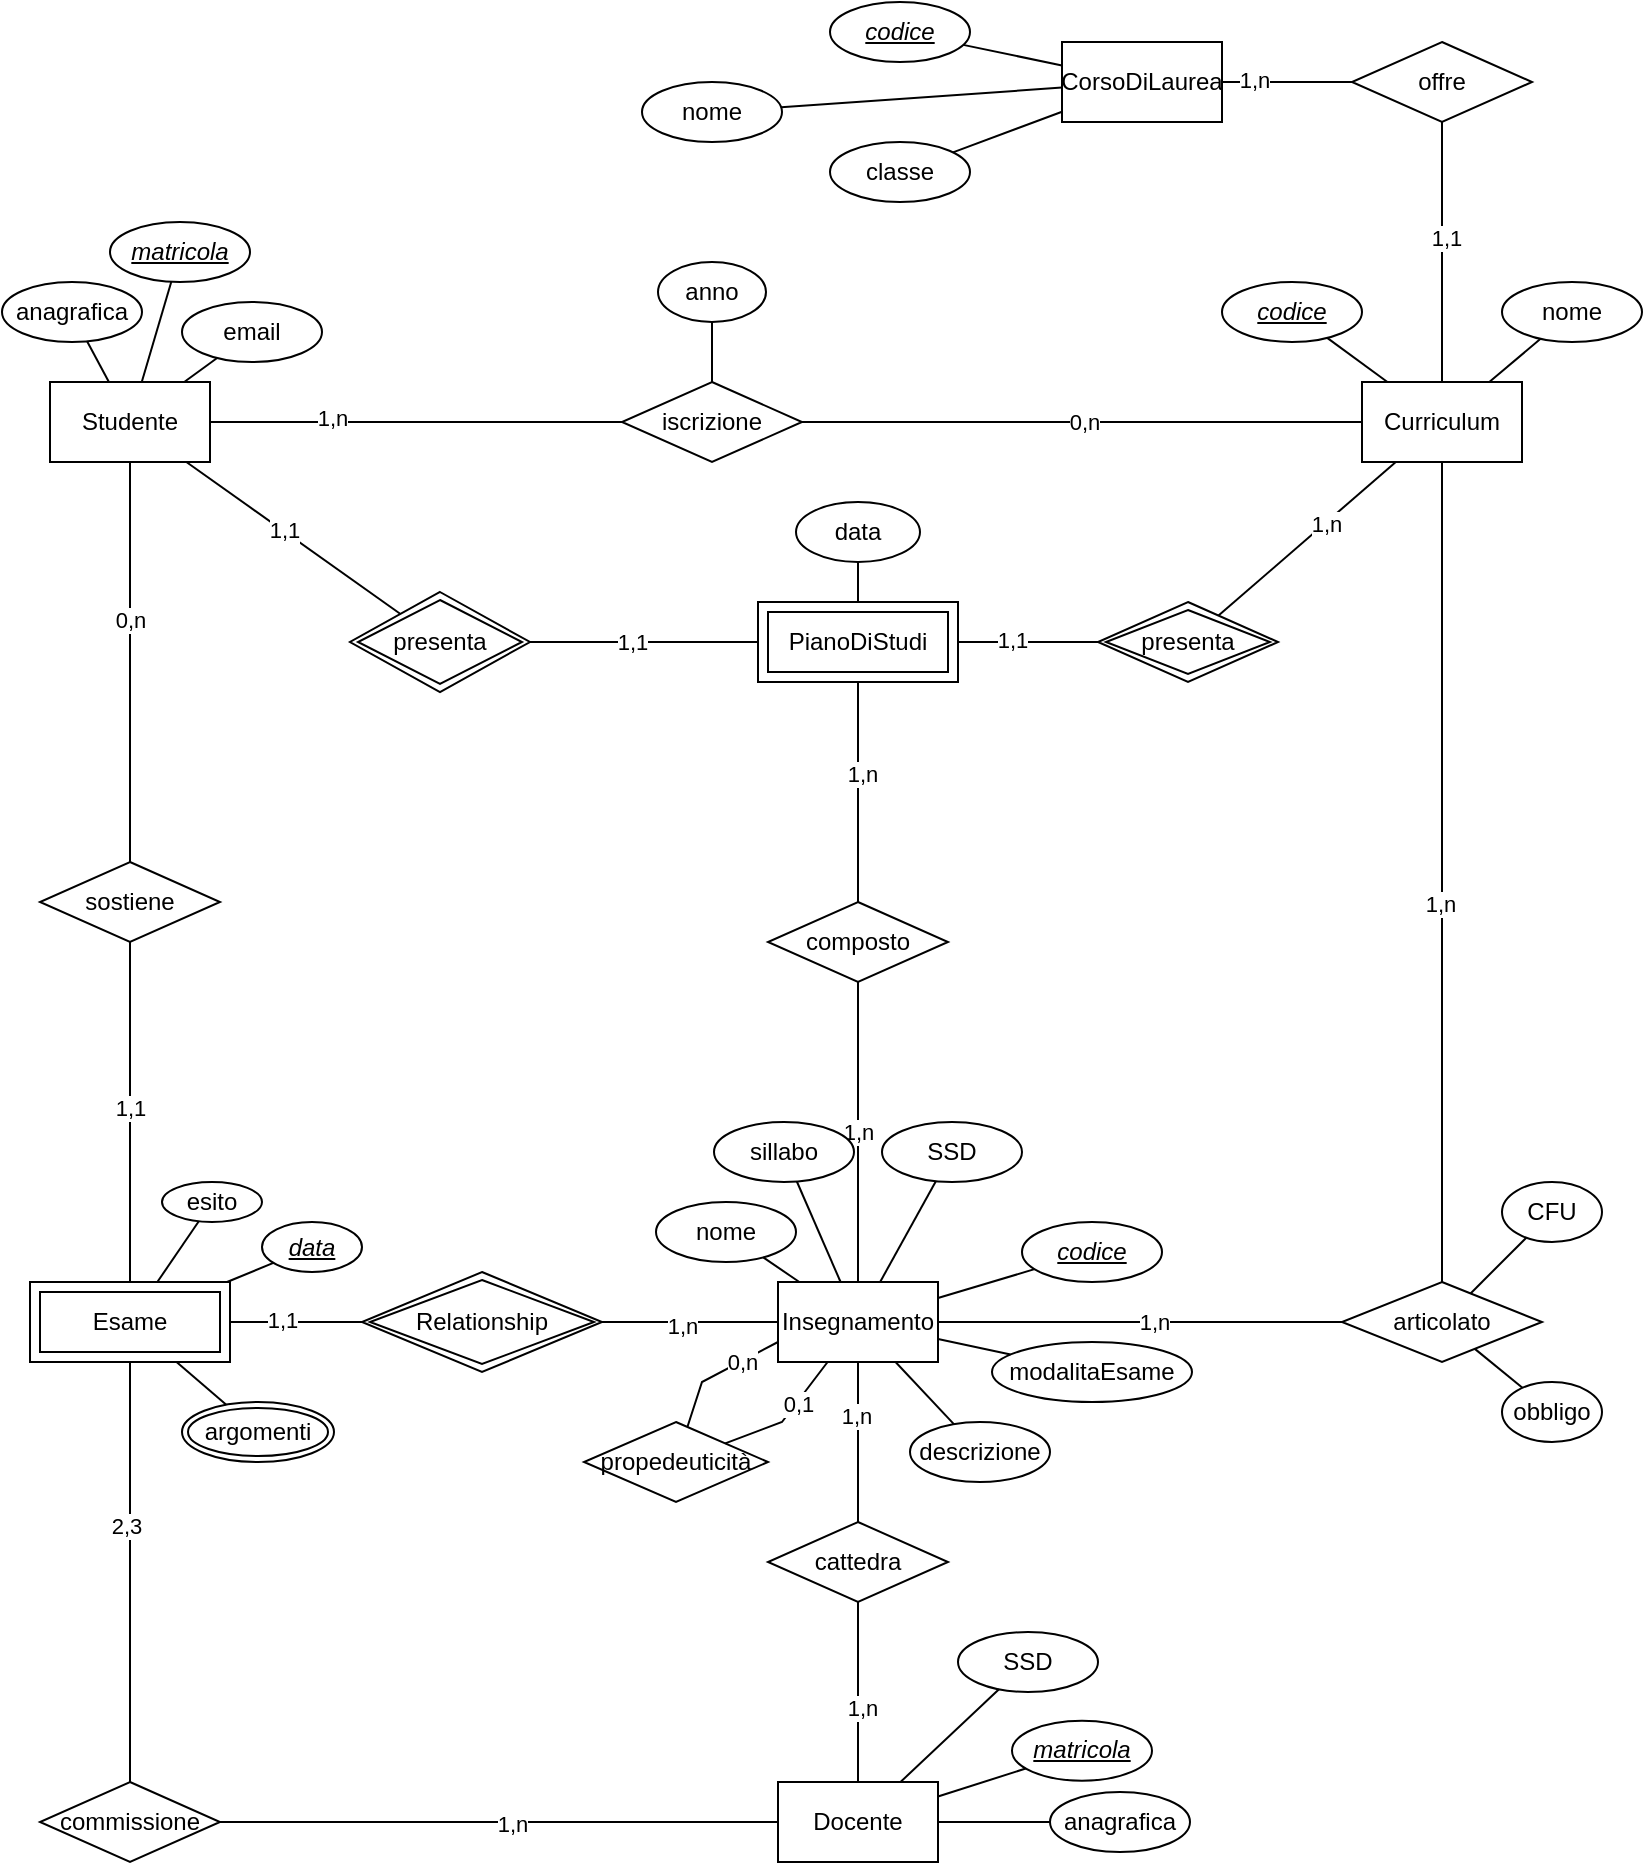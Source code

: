 <mxfile version="24.1.0" type="device">
  <diagram name="Pagina-1" id="HKBnn_7yrJFuefzdNasz">
    <mxGraphModel dx="1050" dy="621" grid="1" gridSize="10" guides="1" tooltips="1" connect="1" arrows="1" fold="1" page="1" pageScale="1" pageWidth="827" pageHeight="1169" math="0" shadow="0">
      <root>
        <mxCell id="0" />
        <mxCell id="1" parent="0" />
        <mxCell id="RNVryD-NmdVuGtU_yq_6-1" value="CorsoDiLaurea" style="rounded=0;whiteSpace=wrap;html=1;" parent="1" vertex="1">
          <mxGeometry x="530" y="230" width="80" height="40" as="geometry" />
        </mxCell>
        <mxCell id="RNVryD-NmdVuGtU_yq_6-2" value="Studente" style="rounded=0;whiteSpace=wrap;html=1;" parent="1" vertex="1">
          <mxGeometry x="24" y="400" width="80" height="40" as="geometry" />
        </mxCell>
        <mxCell id="RNVryD-NmdVuGtU_yq_6-3" value="Docente" style="rounded=0;whiteSpace=wrap;html=1;" parent="1" vertex="1">
          <mxGeometry x="388" y="1100" width="80" height="40" as="geometry" />
        </mxCell>
        <mxCell id="RNVryD-NmdVuGtU_yq_6-4" value="Curriculum" style="rounded=0;whiteSpace=wrap;html=1;" parent="1" vertex="1">
          <mxGeometry x="680" y="400" width="80" height="40" as="geometry" />
        </mxCell>
        <mxCell id="RNVryD-NmdVuGtU_yq_6-6" value="Insegnamento" style="rounded=0;whiteSpace=wrap;html=1;" parent="1" vertex="1">
          <mxGeometry x="388" y="850" width="80" height="40" as="geometry" />
        </mxCell>
        <mxCell id="RNVryD-NmdVuGtU_yq_6-9" value="composto" style="shape=rhombus;perimeter=rhombusPerimeter;whiteSpace=wrap;html=1;align=center;" parent="1" vertex="1">
          <mxGeometry x="383" y="660" width="90" height="40" as="geometry" />
        </mxCell>
        <mxCell id="RNVryD-NmdVuGtU_yq_6-10" value="" style="endArrow=none;html=1;rounded=0;" parent="1" source="BF15JD-5b_d4uTF8X5Qr-7" target="RNVryD-NmdVuGtU_yq_6-4" edge="1">
          <mxGeometry width="50" height="50" relative="1" as="geometry">
            <mxPoint x="339" y="650" as="sourcePoint" />
            <mxPoint x="389" y="600" as="targetPoint" />
          </mxGeometry>
        </mxCell>
        <mxCell id="RNVryD-NmdVuGtU_yq_6-79" value="1,n" style="edgeLabel;html=1;align=center;verticalAlign=middle;resizable=0;points=[];" parent="RNVryD-NmdVuGtU_yq_6-10" vertex="1" connectable="0">
          <mxGeometry x="0.213" relative="1" as="geometry">
            <mxPoint as="offset" />
          </mxGeometry>
        </mxCell>
        <mxCell id="RNVryD-NmdVuGtU_yq_6-11" value="" style="endArrow=none;html=1;rounded=0;" parent="1" source="RNVryD-NmdVuGtU_yq_6-38" target="BF15JD-5b_d4uTF8X5Qr-7" edge="1">
          <mxGeometry width="50" height="50" relative="1" as="geometry">
            <mxPoint x="279" y="740" as="sourcePoint" />
            <mxPoint x="329" y="690" as="targetPoint" />
          </mxGeometry>
        </mxCell>
        <mxCell id="RNVryD-NmdVuGtU_yq_6-52" value="1,1" style="edgeLabel;html=1;align=center;verticalAlign=middle;resizable=0;points=[];" parent="RNVryD-NmdVuGtU_yq_6-11" vertex="1" connectable="0">
          <mxGeometry x="-0.231" y="1" relative="1" as="geometry">
            <mxPoint as="offset" />
          </mxGeometry>
        </mxCell>
        <mxCell id="RNVryD-NmdVuGtU_yq_6-12" value="" style="endArrow=none;html=1;rounded=0;" parent="1" source="RNVryD-NmdVuGtU_yq_6-9" target="RNVryD-NmdVuGtU_yq_6-38" edge="1">
          <mxGeometry width="50" height="50" relative="1" as="geometry">
            <mxPoint x="269" y="810" as="sourcePoint" />
            <mxPoint x="319" y="760" as="targetPoint" />
          </mxGeometry>
        </mxCell>
        <mxCell id="RNVryD-NmdVuGtU_yq_6-41" value="1,n" style="edgeLabel;html=1;align=center;verticalAlign=middle;resizable=0;points=[];" parent="RNVryD-NmdVuGtU_yq_6-12" vertex="1" connectable="0">
          <mxGeometry x="0.165" y="-2" relative="1" as="geometry">
            <mxPoint as="offset" />
          </mxGeometry>
        </mxCell>
        <mxCell id="RNVryD-NmdVuGtU_yq_6-13" value="" style="endArrow=none;html=1;rounded=0;" parent="1" source="RNVryD-NmdVuGtU_yq_6-6" target="RNVryD-NmdVuGtU_yq_6-9" edge="1">
          <mxGeometry width="50" height="50" relative="1" as="geometry">
            <mxPoint x="289" y="800" as="sourcePoint" />
            <mxPoint x="339" y="750" as="targetPoint" />
          </mxGeometry>
        </mxCell>
        <mxCell id="RNVryD-NmdVuGtU_yq_6-42" value="1,n" style="edgeLabel;html=1;align=center;verticalAlign=middle;resizable=0;points=[];" parent="RNVryD-NmdVuGtU_yq_6-13" vertex="1" connectable="0">
          <mxGeometry x="0.008" relative="1" as="geometry">
            <mxPoint as="offset" />
          </mxGeometry>
        </mxCell>
        <mxCell id="RNVryD-NmdVuGtU_yq_6-14" value="" style="endArrow=none;html=1;rounded=0;" parent="1" source="RNVryD-NmdVuGtU_yq_6-6" target="RNVryD-NmdVuGtU_yq_6-16" edge="1">
          <mxGeometry width="50" height="50" relative="1" as="geometry">
            <mxPoint x="594" y="880" as="sourcePoint" />
            <mxPoint x="644" y="830" as="targetPoint" />
          </mxGeometry>
        </mxCell>
        <mxCell id="RNVryD-NmdVuGtU_yq_6-49" value="1,n" style="edgeLabel;html=1;align=center;verticalAlign=middle;resizable=0;points=[];" parent="RNVryD-NmdVuGtU_yq_6-14" vertex="1" connectable="0">
          <mxGeometry x="-0.333" y="-1" relative="1" as="geometry">
            <mxPoint as="offset" />
          </mxGeometry>
        </mxCell>
        <mxCell id="RNVryD-NmdVuGtU_yq_6-16" value="cattedra" style="shape=rhombus;perimeter=rhombusPerimeter;whiteSpace=wrap;html=1;align=center;" parent="1" vertex="1">
          <mxGeometry x="383" y="970" width="90" height="40" as="geometry" />
        </mxCell>
        <mxCell id="RNVryD-NmdVuGtU_yq_6-17" value="" style="endArrow=none;html=1;rounded=0;" parent="1" source="RNVryD-NmdVuGtU_yq_6-16" target="RNVryD-NmdVuGtU_yq_6-3" edge="1">
          <mxGeometry width="50" height="50" relative="1" as="geometry">
            <mxPoint x="724" y="810" as="sourcePoint" />
            <mxPoint x="774" y="760" as="targetPoint" />
          </mxGeometry>
        </mxCell>
        <mxCell id="RNVryD-NmdVuGtU_yq_6-48" value="1,n" style="edgeLabel;html=1;align=center;verticalAlign=middle;resizable=0;points=[];" parent="RNVryD-NmdVuGtU_yq_6-17" vertex="1" connectable="0">
          <mxGeometry x="0.167" y="2" relative="1" as="geometry">
            <mxPoint as="offset" />
          </mxGeometry>
        </mxCell>
        <mxCell id="RNVryD-NmdVuGtU_yq_6-18" value="iscrizione" style="shape=rhombus;perimeter=rhombusPerimeter;whiteSpace=wrap;html=1;align=center;" parent="1" vertex="1">
          <mxGeometry x="310" y="400" width="90" height="40" as="geometry" />
        </mxCell>
        <mxCell id="RNVryD-NmdVuGtU_yq_6-20" value="" style="endArrow=none;html=1;rounded=0;" parent="1" source="RNVryD-NmdVuGtU_yq_6-2" target="RNVryD-NmdVuGtU_yq_6-18" edge="1">
          <mxGeometry width="50" height="50" relative="1" as="geometry">
            <mxPoint x="94" y="600" as="sourcePoint" />
            <mxPoint x="144" y="550" as="targetPoint" />
          </mxGeometry>
        </mxCell>
        <mxCell id="RNVryD-NmdVuGtU_yq_6-39" value="1,n" style="edgeLabel;html=1;align=center;verticalAlign=middle;resizable=0;points=[];" parent="RNVryD-NmdVuGtU_yq_6-20" vertex="1" connectable="0">
          <mxGeometry x="-0.415" y="2" relative="1" as="geometry">
            <mxPoint as="offset" />
          </mxGeometry>
        </mxCell>
        <mxCell id="RNVryD-NmdVuGtU_yq_6-21" value="" style="endArrow=none;html=1;rounded=0;" parent="1" source="RNVryD-NmdVuGtU_yq_6-22" target="RNVryD-NmdVuGtU_yq_6-2" edge="1">
          <mxGeometry width="50" height="50" relative="1" as="geometry">
            <mxPoint x="154" y="680" as="sourcePoint" />
            <mxPoint x="204" y="630" as="targetPoint" />
          </mxGeometry>
        </mxCell>
        <mxCell id="RNVryD-NmdVuGtU_yq_6-43" value="0,n" style="edgeLabel;html=1;align=center;verticalAlign=middle;resizable=0;points=[];" parent="RNVryD-NmdVuGtU_yq_6-21" vertex="1" connectable="0">
          <mxGeometry x="0.21" relative="1" as="geometry">
            <mxPoint as="offset" />
          </mxGeometry>
        </mxCell>
        <mxCell id="RNVryD-NmdVuGtU_yq_6-22" value="sostiene" style="shape=rhombus;perimeter=rhombusPerimeter;whiteSpace=wrap;html=1;align=center;" parent="1" vertex="1">
          <mxGeometry x="19" y="640" width="90" height="40" as="geometry" />
        </mxCell>
        <mxCell id="RNVryD-NmdVuGtU_yq_6-23" value="" style="endArrow=none;html=1;rounded=0;" parent="1" source="RNVryD-NmdVuGtU_yq_6-27" target="RNVryD-NmdVuGtU_yq_6-22" edge="1">
          <mxGeometry width="50" height="50" relative="1" as="geometry">
            <mxPoint x="64" y="670" as="sourcePoint" />
            <mxPoint x="114" y="780" as="targetPoint" />
          </mxGeometry>
        </mxCell>
        <mxCell id="RNVryD-NmdVuGtU_yq_6-44" value="1,1" style="edgeLabel;html=1;align=center;verticalAlign=middle;resizable=0;points=[];" parent="RNVryD-NmdVuGtU_yq_6-23" vertex="1" connectable="0">
          <mxGeometry x="0.024" relative="1" as="geometry">
            <mxPoint as="offset" />
          </mxGeometry>
        </mxCell>
        <mxCell id="RNVryD-NmdVuGtU_yq_6-25" value="" style="endArrow=none;html=1;rounded=0;" parent="1" source="RNVryD-NmdVuGtU_yq_6-27" target="RNVryD-NmdVuGtU_yq_6-93" edge="1">
          <mxGeometry width="50" height="50" relative="1" as="geometry">
            <mxPoint x="234" y="800" as="sourcePoint" />
            <mxPoint x="284" y="750" as="targetPoint" />
          </mxGeometry>
        </mxCell>
        <mxCell id="RNVryD-NmdVuGtU_yq_6-54" value="1,1" style="edgeLabel;html=1;align=center;verticalAlign=middle;resizable=0;points=[];" parent="RNVryD-NmdVuGtU_yq_6-25" vertex="1" connectable="0">
          <mxGeometry x="-0.227" y="1" relative="1" as="geometry">
            <mxPoint as="offset" />
          </mxGeometry>
        </mxCell>
        <mxCell id="RNVryD-NmdVuGtU_yq_6-26" value="" style="endArrow=none;html=1;rounded=0;" parent="1" source="RNVryD-NmdVuGtU_yq_6-93" target="RNVryD-NmdVuGtU_yq_6-6" edge="1">
          <mxGeometry width="50" height="50" relative="1" as="geometry">
            <mxPoint x="214" y="740" as="sourcePoint" />
            <mxPoint x="264" y="690" as="targetPoint" />
          </mxGeometry>
        </mxCell>
        <mxCell id="RNVryD-NmdVuGtU_yq_6-55" value="1,n" style="edgeLabel;html=1;align=center;verticalAlign=middle;resizable=0;points=[];" parent="RNVryD-NmdVuGtU_yq_6-26" vertex="1" connectable="0">
          <mxGeometry x="-0.089" y="-2" relative="1" as="geometry">
            <mxPoint as="offset" />
          </mxGeometry>
        </mxCell>
        <mxCell id="RNVryD-NmdVuGtU_yq_6-27" value="Esame" style="shape=ext;margin=3;double=1;whiteSpace=wrap;html=1;align=center;" parent="1" vertex="1">
          <mxGeometry x="14" y="850" width="100" height="40" as="geometry" />
        </mxCell>
        <mxCell id="RNVryD-NmdVuGtU_yq_6-28" value="" style="endArrow=none;html=1;rounded=0;" parent="1" source="RNVryD-NmdVuGtU_yq_6-29" target="RNVryD-NmdVuGtU_yq_6-3" edge="1">
          <mxGeometry width="50" height="50" relative="1" as="geometry">
            <mxPoint x="84" y="1040" as="sourcePoint" />
            <mxPoint x="134" y="980" as="targetPoint" />
            <Array as="points" />
          </mxGeometry>
        </mxCell>
        <mxCell id="RNVryD-NmdVuGtU_yq_6-46" value="1,n" style="edgeLabel;html=1;align=center;verticalAlign=middle;resizable=0;points=[];" parent="RNVryD-NmdVuGtU_yq_6-28" vertex="1" connectable="0">
          <mxGeometry x="0.046" y="-1" relative="1" as="geometry">
            <mxPoint as="offset" />
          </mxGeometry>
        </mxCell>
        <mxCell id="RNVryD-NmdVuGtU_yq_6-29" value="commissione" style="shape=rhombus;perimeter=rhombusPerimeter;whiteSpace=wrap;html=1;align=center;" parent="1" vertex="1">
          <mxGeometry x="19" y="1100" width="90" height="40" as="geometry" />
        </mxCell>
        <mxCell id="RNVryD-NmdVuGtU_yq_6-30" value="" style="endArrow=none;html=1;rounded=0;" parent="1" source="RNVryD-NmdVuGtU_yq_6-29" target="RNVryD-NmdVuGtU_yq_6-27" edge="1">
          <mxGeometry width="50" height="50" relative="1" as="geometry">
            <mxPoint x="24" y="960" as="sourcePoint" />
            <mxPoint x="74" y="910" as="targetPoint" />
          </mxGeometry>
        </mxCell>
        <mxCell id="RNVryD-NmdVuGtU_yq_6-47" value="2,3" style="edgeLabel;html=1;align=center;verticalAlign=middle;resizable=0;points=[];" parent="RNVryD-NmdVuGtU_yq_6-30" vertex="1" connectable="0">
          <mxGeometry x="0.225" y="2" relative="1" as="geometry">
            <mxPoint as="offset" />
          </mxGeometry>
        </mxCell>
        <mxCell id="RNVryD-NmdVuGtU_yq_6-31" value="" style="endArrow=none;html=1;rounded=0;" parent="1" source="RNVryD-NmdVuGtU_yq_6-4" target="RNVryD-NmdVuGtU_yq_6-36" edge="1">
          <mxGeometry width="50" height="50" relative="1" as="geometry">
            <mxPoint x="614" y="690" as="sourcePoint" />
            <mxPoint x="594" y="420" as="targetPoint" />
          </mxGeometry>
        </mxCell>
        <mxCell id="RNVryD-NmdVuGtU_yq_6-51" value="1,1" style="edgeLabel;html=1;align=center;verticalAlign=middle;resizable=0;points=[];" parent="RNVryD-NmdVuGtU_yq_6-31" vertex="1" connectable="0">
          <mxGeometry x="0.107" y="-2" relative="1" as="geometry">
            <mxPoint as="offset" />
          </mxGeometry>
        </mxCell>
        <mxCell id="RNVryD-NmdVuGtU_yq_6-32" value="articolato" style="shape=rhombus;perimeter=rhombusPerimeter;whiteSpace=wrap;html=1;align=center;" parent="1" vertex="1">
          <mxGeometry x="670" y="850" width="100" height="40" as="geometry" />
        </mxCell>
        <mxCell id="RNVryD-NmdVuGtU_yq_6-33" value="" style="endArrow=none;html=1;rounded=0;" parent="1" source="RNVryD-NmdVuGtU_yq_6-4" target="RNVryD-NmdVuGtU_yq_6-32" edge="1">
          <mxGeometry width="50" height="50" relative="1" as="geometry">
            <mxPoint x="604" y="650" as="sourcePoint" />
            <mxPoint x="724" y="770" as="targetPoint" />
          </mxGeometry>
        </mxCell>
        <mxCell id="RNVryD-NmdVuGtU_yq_6-80" value="1,n" style="edgeLabel;html=1;align=center;verticalAlign=middle;resizable=0;points=[];" parent="RNVryD-NmdVuGtU_yq_6-33" vertex="1" connectable="0">
          <mxGeometry x="0.075" y="-1" relative="1" as="geometry">
            <mxPoint as="offset" />
          </mxGeometry>
        </mxCell>
        <mxCell id="RNVryD-NmdVuGtU_yq_6-34" value="" style="endArrow=none;html=1;rounded=0;" parent="1" source="RNVryD-NmdVuGtU_yq_6-6" target="RNVryD-NmdVuGtU_yq_6-32" edge="1">
          <mxGeometry width="50" height="50" relative="1" as="geometry">
            <mxPoint x="664" y="830" as="sourcePoint" />
            <mxPoint x="714" y="780" as="targetPoint" />
            <Array as="points" />
          </mxGeometry>
        </mxCell>
        <mxCell id="BF15JD-5b_d4uTF8X5Qr-9" value="1,n" style="edgeLabel;html=1;align=center;verticalAlign=middle;resizable=0;points=[];" vertex="1" connectable="0" parent="RNVryD-NmdVuGtU_yq_6-34">
          <mxGeometry x="0.071" relative="1" as="geometry">
            <mxPoint as="offset" />
          </mxGeometry>
        </mxCell>
        <mxCell id="RNVryD-NmdVuGtU_yq_6-35" value="" style="endArrow=none;html=1;rounded=0;" parent="1" source="RNVryD-NmdVuGtU_yq_6-18" target="RNVryD-NmdVuGtU_yq_6-4" edge="1">
          <mxGeometry width="50" height="50" relative="1" as="geometry">
            <mxPoint x="264" y="640" as="sourcePoint" />
            <mxPoint x="314" y="590" as="targetPoint" />
          </mxGeometry>
        </mxCell>
        <mxCell id="RNVryD-NmdVuGtU_yq_6-40" value="0,n" style="edgeLabel;html=1;align=center;verticalAlign=middle;resizable=0;points=[];" parent="RNVryD-NmdVuGtU_yq_6-35" vertex="1" connectable="0">
          <mxGeometry x="0.008" relative="1" as="geometry">
            <mxPoint as="offset" />
          </mxGeometry>
        </mxCell>
        <mxCell id="RNVryD-NmdVuGtU_yq_6-36" value="offre" style="shape=rhombus;perimeter=rhombusPerimeter;whiteSpace=wrap;html=1;align=center;" parent="1" vertex="1">
          <mxGeometry x="675" y="230" width="90" height="40" as="geometry" />
        </mxCell>
        <mxCell id="RNVryD-NmdVuGtU_yq_6-37" value="" style="endArrow=none;html=1;rounded=0;" parent="1" source="RNVryD-NmdVuGtU_yq_6-1" target="RNVryD-NmdVuGtU_yq_6-36" edge="1">
          <mxGeometry width="50" height="50" relative="1" as="geometry">
            <mxPoint x="274" y="620" as="sourcePoint" />
            <mxPoint x="324" y="570" as="targetPoint" />
          </mxGeometry>
        </mxCell>
        <mxCell id="RNVryD-NmdVuGtU_yq_6-50" value="1,n" style="edgeLabel;html=1;align=center;verticalAlign=middle;resizable=0;points=[];" parent="RNVryD-NmdVuGtU_yq_6-37" vertex="1" connectable="0">
          <mxGeometry x="-0.528" y="1" relative="1" as="geometry">
            <mxPoint as="offset" />
          </mxGeometry>
        </mxCell>
        <mxCell id="RNVryD-NmdVuGtU_yq_6-38" value="PianoDiStudi" style="shape=ext;margin=3;double=1;whiteSpace=wrap;html=1;align=center;" parent="1" vertex="1">
          <mxGeometry x="378" y="510" width="100" height="40" as="geometry" />
        </mxCell>
        <mxCell id="RNVryD-NmdVuGtU_yq_6-57" value="anagrafica" style="ellipse;whiteSpace=wrap;html=1;align=center;" parent="1" vertex="1">
          <mxGeometry y="350" width="70" height="30" as="geometry" />
        </mxCell>
        <mxCell id="RNVryD-NmdVuGtU_yq_6-58" value="" style="endArrow=none;html=1;rounded=0;" parent="1" source="RNVryD-NmdVuGtU_yq_6-57" target="RNVryD-NmdVuGtU_yq_6-2" edge="1">
          <mxGeometry width="50" height="50" relative="1" as="geometry">
            <mxPoint x="-16" y="510" as="sourcePoint" />
            <mxPoint x="34" y="460" as="targetPoint" />
          </mxGeometry>
        </mxCell>
        <mxCell id="RNVryD-NmdVuGtU_yq_6-59" value="nome" style="ellipse;whiteSpace=wrap;html=1;align=center;" parent="1" vertex="1">
          <mxGeometry x="320" y="250" width="70" height="30" as="geometry" />
        </mxCell>
        <mxCell id="RNVryD-NmdVuGtU_yq_6-60" value="" style="endArrow=none;html=1;rounded=0;" parent="1" source="RNVryD-NmdVuGtU_yq_6-59" target="RNVryD-NmdVuGtU_yq_6-1" edge="1">
          <mxGeometry width="50" height="50" relative="1" as="geometry">
            <mxPoint x="380" y="470" as="sourcePoint" />
            <mxPoint x="425" y="360" as="targetPoint" />
          </mxGeometry>
        </mxCell>
        <mxCell id="RNVryD-NmdVuGtU_yq_6-61" value="anagrafica" style="ellipse;whiteSpace=wrap;html=1;align=center;" parent="1" vertex="1">
          <mxGeometry x="524" y="1105" width="70" height="30" as="geometry" />
        </mxCell>
        <mxCell id="RNVryD-NmdVuGtU_yq_6-62" value="" style="endArrow=none;html=1;rounded=0;" parent="1" source="RNVryD-NmdVuGtU_yq_6-61" target="RNVryD-NmdVuGtU_yq_6-3" edge="1">
          <mxGeometry width="50" height="50" relative="1" as="geometry">
            <mxPoint x="528" y="940" as="sourcePoint" />
            <mxPoint x="573" y="830" as="targetPoint" />
          </mxGeometry>
        </mxCell>
        <mxCell id="RNVryD-NmdVuGtU_yq_6-63" value="classe" style="ellipse;whiteSpace=wrap;html=1;align=center;" parent="1" vertex="1">
          <mxGeometry x="414" y="280" width="70" height="30" as="geometry" />
        </mxCell>
        <mxCell id="RNVryD-NmdVuGtU_yq_6-64" value="" style="endArrow=none;html=1;rounded=0;" parent="1" source="RNVryD-NmdVuGtU_yq_6-63" target="RNVryD-NmdVuGtU_yq_6-1" edge="1">
          <mxGeometry width="50" height="50" relative="1" as="geometry">
            <mxPoint x="464" y="470" as="sourcePoint" />
            <mxPoint x="480" y="400" as="targetPoint" />
          </mxGeometry>
        </mxCell>
        <mxCell id="RNVryD-NmdVuGtU_yq_6-65" value="&lt;i&gt;&lt;u&gt;codice&lt;/u&gt;&lt;/i&gt;" style="ellipse;whiteSpace=wrap;html=1;align=center;" parent="1" vertex="1">
          <mxGeometry x="414" y="210" width="70" height="30" as="geometry" />
        </mxCell>
        <mxCell id="RNVryD-NmdVuGtU_yq_6-66" value="" style="endArrow=none;html=1;rounded=0;" parent="1" source="RNVryD-NmdVuGtU_yq_6-65" target="RNVryD-NmdVuGtU_yq_6-1" edge="1">
          <mxGeometry width="50" height="50" relative="1" as="geometry">
            <mxPoint x="424" y="430" as="sourcePoint" />
            <mxPoint x="422.182" y="430" as="targetPoint" />
          </mxGeometry>
        </mxCell>
        <mxCell id="RNVryD-NmdVuGtU_yq_6-67" value="&lt;i&gt;&lt;u&gt;codice&lt;/u&gt;&lt;/i&gt;" style="ellipse;whiteSpace=wrap;html=1;align=center;" parent="1" vertex="1">
          <mxGeometry x="610" y="350" width="70" height="30" as="geometry" />
        </mxCell>
        <mxCell id="RNVryD-NmdVuGtU_yq_6-68" value="" style="endArrow=none;html=1;rounded=0;" parent="1" source="RNVryD-NmdVuGtU_yq_6-67" target="RNVryD-NmdVuGtU_yq_6-4" edge="1">
          <mxGeometry width="50" height="50" relative="1" as="geometry">
            <mxPoint x="694" y="480" as="sourcePoint" />
            <mxPoint x="723.524" y="420" as="targetPoint" />
          </mxGeometry>
        </mxCell>
        <mxCell id="RNVryD-NmdVuGtU_yq_6-69" value="nome" style="ellipse;whiteSpace=wrap;html=1;align=center;" parent="1" vertex="1">
          <mxGeometry x="750" y="350" width="70" height="30" as="geometry" />
        </mxCell>
        <mxCell id="RNVryD-NmdVuGtU_yq_6-70" value="" style="endArrow=none;html=1;rounded=0;" parent="1" source="RNVryD-NmdVuGtU_yq_6-69" target="RNVryD-NmdVuGtU_yq_6-4" edge="1">
          <mxGeometry width="50" height="50" relative="1" as="geometry">
            <mxPoint x="774" y="480" as="sourcePoint" />
            <mxPoint x="790" y="410" as="targetPoint" />
          </mxGeometry>
        </mxCell>
        <mxCell id="RNVryD-NmdVuGtU_yq_6-71" value="&lt;i&gt;&lt;u&gt;matricola&lt;/u&gt;&lt;/i&gt;" style="ellipse;whiteSpace=wrap;html=1;align=center;" parent="1" vertex="1">
          <mxGeometry x="54" y="320" width="70" height="30" as="geometry" />
        </mxCell>
        <mxCell id="RNVryD-NmdVuGtU_yq_6-72" value="" style="endArrow=none;html=1;rounded=0;" parent="1" source="RNVryD-NmdVuGtU_yq_6-71" target="RNVryD-NmdVuGtU_yq_6-2" edge="1">
          <mxGeometry width="50" height="50" relative="1" as="geometry">
            <mxPoint x="114" y="460" as="sourcePoint" />
            <mxPoint x="166" y="350" as="targetPoint" />
          </mxGeometry>
        </mxCell>
        <mxCell id="RNVryD-NmdVuGtU_yq_6-73" value="email" style="ellipse;whiteSpace=wrap;html=1;align=center;" parent="1" vertex="1">
          <mxGeometry x="90" y="360" width="70" height="30" as="geometry" />
        </mxCell>
        <mxCell id="RNVryD-NmdVuGtU_yq_6-74" value="" style="endArrow=none;html=1;rounded=0;" parent="1" source="RNVryD-NmdVuGtU_yq_6-73" target="RNVryD-NmdVuGtU_yq_6-2" edge="1">
          <mxGeometry width="50" height="50" relative="1" as="geometry">
            <mxPoint x="274" y="370" as="sourcePoint" />
            <mxPoint x="326" y="260" as="targetPoint" />
          </mxGeometry>
        </mxCell>
        <mxCell id="RNVryD-NmdVuGtU_yq_6-75" value="nome" style="ellipse;whiteSpace=wrap;html=1;align=center;" parent="1" vertex="1">
          <mxGeometry x="327" y="810" width="70" height="30" as="geometry" />
        </mxCell>
        <mxCell id="RNVryD-NmdVuGtU_yq_6-76" value="&lt;i&gt;&lt;u&gt;codice&lt;/u&gt;&lt;/i&gt;" style="ellipse;whiteSpace=wrap;html=1;align=center;" parent="1" vertex="1">
          <mxGeometry x="510" y="820" width="70" height="30" as="geometry" />
        </mxCell>
        <mxCell id="RNVryD-NmdVuGtU_yq_6-77" value="" style="endArrow=none;html=1;rounded=0;" parent="1" source="RNVryD-NmdVuGtU_yq_6-76" target="RNVryD-NmdVuGtU_yq_6-6" edge="1">
          <mxGeometry width="50" height="50" relative="1" as="geometry">
            <mxPoint x="214" y="800" as="sourcePoint" />
            <mxPoint x="264" y="750" as="targetPoint" />
          </mxGeometry>
        </mxCell>
        <mxCell id="RNVryD-NmdVuGtU_yq_6-78" value="" style="endArrow=none;html=1;rounded=0;" parent="1" source="RNVryD-NmdVuGtU_yq_6-6" target="RNVryD-NmdVuGtU_yq_6-75" edge="1">
          <mxGeometry width="50" height="50" relative="1" as="geometry">
            <mxPoint x="574" y="830" as="sourcePoint" />
            <mxPoint x="624" y="780" as="targetPoint" />
          </mxGeometry>
        </mxCell>
        <mxCell id="RNVryD-NmdVuGtU_yq_6-81" value="" style="endArrow=none;html=1;rounded=0;" parent="1" source="RNVryD-NmdVuGtU_yq_6-32" target="RNVryD-NmdVuGtU_yq_6-82" edge="1">
          <mxGeometry width="50" height="50" relative="1" as="geometry">
            <mxPoint x="774" y="950" as="sourcePoint" />
            <mxPoint x="824" y="870" as="targetPoint" />
          </mxGeometry>
        </mxCell>
        <mxCell id="RNVryD-NmdVuGtU_yq_6-82" value="CFU" style="ellipse;whiteSpace=wrap;html=1;" parent="1" vertex="1">
          <mxGeometry x="750" y="800" width="50" height="30" as="geometry" />
        </mxCell>
        <mxCell id="RNVryD-NmdVuGtU_yq_6-83" value="obbligo" style="ellipse;whiteSpace=wrap;html=1;" parent="1" vertex="1">
          <mxGeometry x="750" y="900" width="50" height="30" as="geometry" />
        </mxCell>
        <mxCell id="RNVryD-NmdVuGtU_yq_6-84" value="" style="endArrow=none;html=1;rounded=0;" parent="1" source="RNVryD-NmdVuGtU_yq_6-83" target="RNVryD-NmdVuGtU_yq_6-32" edge="1">
          <mxGeometry width="50" height="50" relative="1" as="geometry">
            <mxPoint x="684" y="970" as="sourcePoint" />
            <mxPoint x="734" y="920" as="targetPoint" />
          </mxGeometry>
        </mxCell>
        <mxCell id="RNVryD-NmdVuGtU_yq_6-87" value="" style="endArrow=none;html=1;rounded=0;" parent="1" source="RNVryD-NmdVuGtU_yq_6-92" target="RNVryD-NmdVuGtU_yq_6-38" edge="1">
          <mxGeometry width="50" height="50" relative="1" as="geometry">
            <mxPoint x="314" y="600" as="sourcePoint" />
            <mxPoint x="364" y="550" as="targetPoint" />
          </mxGeometry>
        </mxCell>
        <mxCell id="BF15JD-5b_d4uTF8X5Qr-11" value="1,1" style="edgeLabel;html=1;align=center;verticalAlign=middle;resizable=0;points=[];" vertex="1" connectable="0" parent="RNVryD-NmdVuGtU_yq_6-87">
          <mxGeometry x="-0.113" relative="1" as="geometry">
            <mxPoint as="offset" />
          </mxGeometry>
        </mxCell>
        <mxCell id="RNVryD-NmdVuGtU_yq_6-88" value="" style="endArrow=none;html=1;rounded=0;" parent="1" source="RNVryD-NmdVuGtU_yq_6-92" target="RNVryD-NmdVuGtU_yq_6-2" edge="1">
          <mxGeometry width="50" height="50" relative="1" as="geometry">
            <mxPoint x="234" y="670" as="sourcePoint" />
            <mxPoint x="284" y="620" as="targetPoint" />
          </mxGeometry>
        </mxCell>
        <mxCell id="BF15JD-5b_d4uTF8X5Qr-10" value="1,1" style="edgeLabel;html=1;align=center;verticalAlign=middle;resizable=0;points=[];" vertex="1" connectable="0" parent="RNVryD-NmdVuGtU_yq_6-88">
          <mxGeometry x="0.094" y="-1" relative="1" as="geometry">
            <mxPoint as="offset" />
          </mxGeometry>
        </mxCell>
        <mxCell id="RNVryD-NmdVuGtU_yq_6-92" value="presenta" style="shape=rhombus;double=1;perimeter=rhombusPerimeter;whiteSpace=wrap;html=1;align=center;" parent="1" vertex="1">
          <mxGeometry x="174" y="505" width="90" height="50" as="geometry" />
        </mxCell>
        <mxCell id="RNVryD-NmdVuGtU_yq_6-93" value="Relationship" style="shape=rhombus;double=1;perimeter=rhombusPerimeter;whiteSpace=wrap;html=1;align=center;" parent="1" vertex="1">
          <mxGeometry x="180" y="845" width="120" height="50" as="geometry" />
        </mxCell>
        <mxCell id="RNVryD-NmdVuGtU_yq_6-95" value="propedeuticità" style="shape=rhombus;perimeter=rhombusPerimeter;whiteSpace=wrap;html=1;align=center;" parent="1" vertex="1">
          <mxGeometry x="291" y="920" width="92" height="40" as="geometry" />
        </mxCell>
        <mxCell id="RNVryD-NmdVuGtU_yq_6-96" value="" style="endArrow=none;html=1;rounded=0;" parent="1" source="RNVryD-NmdVuGtU_yq_6-6" target="RNVryD-NmdVuGtU_yq_6-95" edge="1">
          <mxGeometry width="50" height="50" relative="1" as="geometry">
            <mxPoint x="560" y="760" as="sourcePoint" />
            <mxPoint x="610" y="710" as="targetPoint" />
            <Array as="points">
              <mxPoint x="390" y="920" />
            </Array>
          </mxGeometry>
        </mxCell>
        <mxCell id="BF15JD-5b_d4uTF8X5Qr-20" value="0,1" style="edgeLabel;html=1;align=center;verticalAlign=middle;resizable=0;points=[];" vertex="1" connectable="0" parent="RNVryD-NmdVuGtU_yq_6-96">
          <mxGeometry x="-0.255" y="1" relative="1" as="geometry">
            <mxPoint as="offset" />
          </mxGeometry>
        </mxCell>
        <mxCell id="RNVryD-NmdVuGtU_yq_6-97" value="" style="endArrow=none;html=1;rounded=0;entryX=0;entryY=0.75;entryDx=0;entryDy=0;" parent="1" source="RNVryD-NmdVuGtU_yq_6-95" target="RNVryD-NmdVuGtU_yq_6-6" edge="1">
          <mxGeometry width="50" height="50" relative="1" as="geometry">
            <mxPoint x="570" y="730" as="sourcePoint" />
            <mxPoint x="620" y="680" as="targetPoint" />
            <Array as="points">
              <mxPoint x="350" y="900" />
            </Array>
          </mxGeometry>
        </mxCell>
        <mxCell id="BF15JD-5b_d4uTF8X5Qr-21" value="0,n" style="edgeLabel;html=1;align=center;verticalAlign=middle;resizable=0;points=[];" vertex="1" connectable="0" parent="RNVryD-NmdVuGtU_yq_6-97">
          <mxGeometry x="0.393" relative="1" as="geometry">
            <mxPoint as="offset" />
          </mxGeometry>
        </mxCell>
        <mxCell id="BF15JD-5b_d4uTF8X5Qr-3" value="anno" style="ellipse;whiteSpace=wrap;html=1;" vertex="1" parent="1">
          <mxGeometry x="328" y="340" width="54" height="30" as="geometry" />
        </mxCell>
        <mxCell id="BF15JD-5b_d4uTF8X5Qr-4" value="" style="endArrow=none;html=1;rounded=0;" edge="1" parent="1" source="RNVryD-NmdVuGtU_yq_6-18" target="BF15JD-5b_d4uTF8X5Qr-3">
          <mxGeometry width="50" height="50" relative="1" as="geometry">
            <mxPoint x="480" y="400" as="sourcePoint" />
            <mxPoint x="530" y="350" as="targetPoint" />
          </mxGeometry>
        </mxCell>
        <mxCell id="BF15JD-5b_d4uTF8X5Qr-5" value="data" style="ellipse;whiteSpace=wrap;html=1;" vertex="1" parent="1">
          <mxGeometry x="397" y="460" width="62" height="30" as="geometry" />
        </mxCell>
        <mxCell id="BF15JD-5b_d4uTF8X5Qr-6" value="" style="endArrow=none;html=1;rounded=0;" edge="1" parent="1" source="RNVryD-NmdVuGtU_yq_6-38" target="BF15JD-5b_d4uTF8X5Qr-5">
          <mxGeometry width="50" height="50" relative="1" as="geometry">
            <mxPoint x="510" y="520" as="sourcePoint" />
            <mxPoint x="560" y="470" as="targetPoint" />
          </mxGeometry>
        </mxCell>
        <mxCell id="BF15JD-5b_d4uTF8X5Qr-7" value="presenta" style="shape=rhombus;double=1;perimeter=rhombusPerimeter;whiteSpace=wrap;html=1;align=center;" vertex="1" parent="1">
          <mxGeometry x="548" y="510" width="90" height="40" as="geometry" />
        </mxCell>
        <mxCell id="BF15JD-5b_d4uTF8X5Qr-12" value="sillabo" style="ellipse;whiteSpace=wrap;html=1;align=center;" vertex="1" parent="1">
          <mxGeometry x="356" y="770" width="70" height="30" as="geometry" />
        </mxCell>
        <mxCell id="BF15JD-5b_d4uTF8X5Qr-13" value="" style="endArrow=none;html=1;rounded=0;" edge="1" parent="1" target="BF15JD-5b_d4uTF8X5Qr-12" source="RNVryD-NmdVuGtU_yq_6-6">
          <mxGeometry width="50" height="50" relative="1" as="geometry">
            <mxPoint x="458" y="860" as="sourcePoint" />
            <mxPoint x="634" y="790" as="targetPoint" />
          </mxGeometry>
        </mxCell>
        <mxCell id="BF15JD-5b_d4uTF8X5Qr-14" value="SSD" style="ellipse;whiteSpace=wrap;html=1;align=center;" vertex="1" parent="1">
          <mxGeometry x="440" y="770" width="70" height="30" as="geometry" />
        </mxCell>
        <mxCell id="BF15JD-5b_d4uTF8X5Qr-15" value="" style="endArrow=none;html=1;rounded=0;" edge="1" parent="1" target="BF15JD-5b_d4uTF8X5Qr-14" source="RNVryD-NmdVuGtU_yq_6-6">
          <mxGeometry width="50" height="50" relative="1" as="geometry">
            <mxPoint x="590" y="810" as="sourcePoint" />
            <mxPoint x="766" y="740" as="targetPoint" />
          </mxGeometry>
        </mxCell>
        <mxCell id="BF15JD-5b_d4uTF8X5Qr-16" value="modalitaEsame" style="ellipse;whiteSpace=wrap;html=1;align=center;" vertex="1" parent="1">
          <mxGeometry x="495" y="880" width="100" height="30" as="geometry" />
        </mxCell>
        <mxCell id="BF15JD-5b_d4uTF8X5Qr-17" value="" style="endArrow=none;html=1;rounded=0;" edge="1" parent="1" target="BF15JD-5b_d4uTF8X5Qr-16" source="RNVryD-NmdVuGtU_yq_6-6">
          <mxGeometry width="50" height="50" relative="1" as="geometry">
            <mxPoint x="540" y="1020" as="sourcePoint" />
            <mxPoint x="716" y="950" as="targetPoint" />
          </mxGeometry>
        </mxCell>
        <mxCell id="BF15JD-5b_d4uTF8X5Qr-18" value="descrizione" style="ellipse;whiteSpace=wrap;html=1;align=center;" vertex="1" parent="1">
          <mxGeometry x="454" y="920" width="70" height="30" as="geometry" />
        </mxCell>
        <mxCell id="BF15JD-5b_d4uTF8X5Qr-19" value="" style="endArrow=none;html=1;rounded=0;" edge="1" parent="1" target="BF15JD-5b_d4uTF8X5Qr-18" source="RNVryD-NmdVuGtU_yq_6-6">
          <mxGeometry width="50" height="50" relative="1" as="geometry">
            <mxPoint x="540" y="1040" as="sourcePoint" />
            <mxPoint x="716" y="970" as="targetPoint" />
          </mxGeometry>
        </mxCell>
        <mxCell id="BF15JD-5b_d4uTF8X5Qr-22" value="&lt;i&gt;&lt;u&gt;matricola&lt;/u&gt;&lt;/i&gt;" style="ellipse;whiteSpace=wrap;html=1;align=center;" vertex="1" parent="1">
          <mxGeometry x="505" y="1069.35" width="70" height="30" as="geometry" />
        </mxCell>
        <mxCell id="BF15JD-5b_d4uTF8X5Qr-23" value="" style="endArrow=none;html=1;rounded=0;" edge="1" parent="1" target="BF15JD-5b_d4uTF8X5Qr-22" source="RNVryD-NmdVuGtU_yq_6-3">
          <mxGeometry width="50" height="50" relative="1" as="geometry">
            <mxPoint x="473" y="1100.004" as="sourcePoint" />
            <mxPoint x="651" y="1079.35" as="targetPoint" />
          </mxGeometry>
        </mxCell>
        <mxCell id="BF15JD-5b_d4uTF8X5Qr-24" value="esito" style="ellipse;whiteSpace=wrap;html=1;align=center;" vertex="1" parent="1">
          <mxGeometry x="80" y="800" width="50" height="20" as="geometry" />
        </mxCell>
        <mxCell id="BF15JD-5b_d4uTF8X5Qr-25" value="" style="endArrow=none;html=1;rounded=0;" edge="1" parent="1" target="BF15JD-5b_d4uTF8X5Qr-24" source="RNVryD-NmdVuGtU_yq_6-27">
          <mxGeometry width="50" height="50" relative="1" as="geometry">
            <mxPoint x="80" y="860" as="sourcePoint" />
            <mxPoint x="256" y="790" as="targetPoint" />
          </mxGeometry>
        </mxCell>
        <mxCell id="BF15JD-5b_d4uTF8X5Qr-26" value="&lt;i&gt;&lt;u&gt;data&lt;/u&gt;&lt;/i&gt;" style="ellipse;whiteSpace=wrap;html=1;align=center;" vertex="1" parent="1">
          <mxGeometry x="130" y="820" width="50" height="25" as="geometry" />
        </mxCell>
        <mxCell id="BF15JD-5b_d4uTF8X5Qr-27" value="" style="endArrow=none;html=1;rounded=0;" edge="1" parent="1" target="BF15JD-5b_d4uTF8X5Qr-26" source="RNVryD-NmdVuGtU_yq_6-27">
          <mxGeometry width="50" height="50" relative="1" as="geometry">
            <mxPoint x="190" y="850" as="sourcePoint" />
            <mxPoint x="366" y="780" as="targetPoint" />
          </mxGeometry>
        </mxCell>
        <mxCell id="BF15JD-5b_d4uTF8X5Qr-30" value="argomenti" style="ellipse;shape=doubleEllipse;margin=3;whiteSpace=wrap;html=1;align=center;" vertex="1" parent="1">
          <mxGeometry x="90" y="910" width="76" height="30" as="geometry" />
        </mxCell>
        <mxCell id="BF15JD-5b_d4uTF8X5Qr-31" value="" style="endArrow=none;html=1;rounded=0;" edge="1" parent="1" source="RNVryD-NmdVuGtU_yq_6-27" target="BF15JD-5b_d4uTF8X5Qr-30">
          <mxGeometry width="50" height="50" relative="1" as="geometry">
            <mxPoint x="170" y="1050" as="sourcePoint" />
            <mxPoint x="220" y="1000" as="targetPoint" />
          </mxGeometry>
        </mxCell>
        <mxCell id="BF15JD-5b_d4uTF8X5Qr-32" value="SSD" style="ellipse;whiteSpace=wrap;html=1;align=center;" vertex="1" parent="1">
          <mxGeometry x="478" y="1025" width="70" height="30" as="geometry" />
        </mxCell>
        <mxCell id="BF15JD-5b_d4uTF8X5Qr-33" value="" style="endArrow=none;html=1;rounded=0;" edge="1" parent="1" target="BF15JD-5b_d4uTF8X5Qr-32" source="RNVryD-NmdVuGtU_yq_6-3">
          <mxGeometry width="50" height="50" relative="1" as="geometry">
            <mxPoint x="477" y="1105" as="sourcePoint" />
            <mxPoint x="804" y="995" as="targetPoint" />
          </mxGeometry>
        </mxCell>
      </root>
    </mxGraphModel>
  </diagram>
</mxfile>
